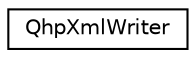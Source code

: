 digraph "类继承关系图"
{
 // INTERACTIVE_SVG=YES
 // LATEX_PDF_SIZE
  edge [fontname="Helvetica",fontsize="10",labelfontname="Helvetica",labelfontsize="10"];
  node [fontname="Helvetica",fontsize="10",shape=record];
  rankdir="LR";
  Node0 [label="QhpXmlWriter",height=0.2,width=0.4,color="black", fillcolor="white", style="filled",URL="$db/d40/class_qhp_xml_writer.html",tooltip=" "];
}
